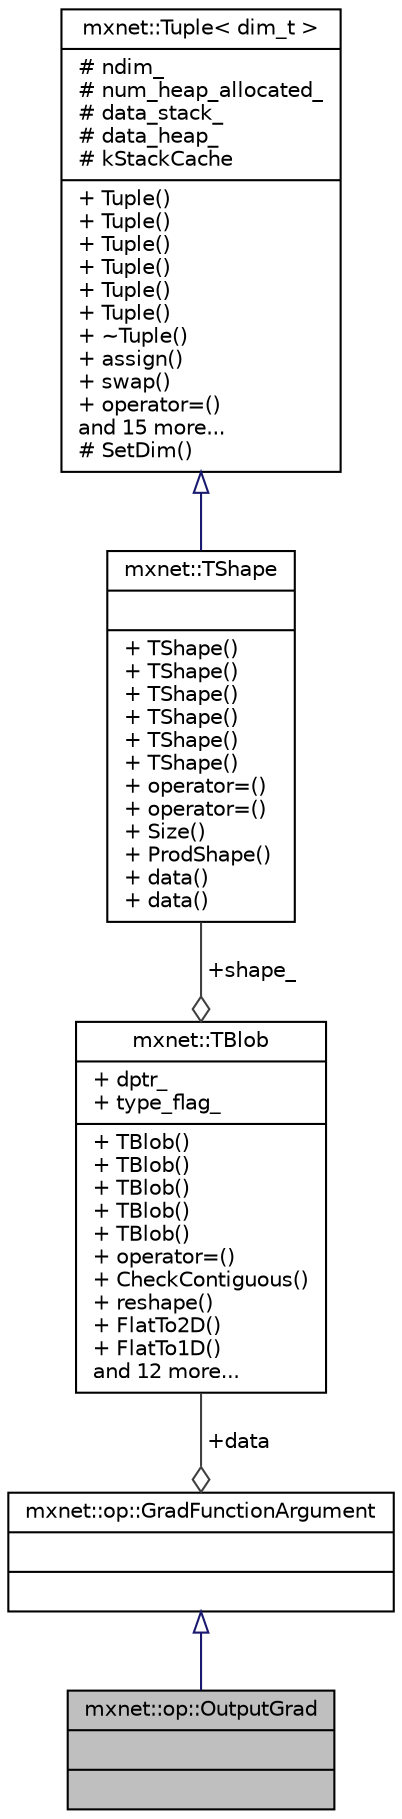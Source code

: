 digraph "mxnet::op::OutputGrad"
{
  edge [fontname="Helvetica",fontsize="10",labelfontname="Helvetica",labelfontsize="10"];
  node [fontname="Helvetica",fontsize="10",shape=record];
  Node1 [label="{mxnet::op::OutputGrad\n||}",height=0.2,width=0.4,color="black", fillcolor="grey75", style="filled", fontcolor="black"];
  Node2 -> Node1 [dir="back",color="midnightblue",fontsize="10",style="solid",arrowtail="onormal",fontname="Helvetica"];
  Node2 [label="{mxnet::op::GradFunctionArgument\n||}",height=0.2,width=0.4,color="black", fillcolor="white", style="filled",URL="$structmxnet_1_1op_1_1GradFunctionArgument.html",tooltip="super class of all gradient function argument "];
  Node3 -> Node2 [color="grey25",fontsize="10",style="solid",label=" +data" ,arrowhead="odiamond",fontname="Helvetica"];
  Node3 [label="{mxnet::TBlob\n|+ dptr_\l+ type_flag_\l|+ TBlob()\l+ TBlob()\l+ TBlob()\l+ TBlob()\l+ TBlob()\l+ operator=()\l+ CheckContiguous()\l+ reshape()\l+ FlatTo2D()\l+ FlatTo1D()\land 12 more...\l}",height=0.2,width=0.4,color="black", fillcolor="white", style="filled",URL="$classmxnet_1_1TBlob.html",tooltip="tensor blob class that can be used to hold tensor of any dimension, any device and any data type..."];
  Node4 -> Node3 [color="grey25",fontsize="10",style="solid",label=" +shape_" ,arrowhead="odiamond",fontname="Helvetica"];
  Node4 [label="{mxnet::TShape\n||+ TShape()\l+ TShape()\l+ TShape()\l+ TShape()\l+ TShape()\l+ TShape()\l+ operator=()\l+ operator=()\l+ Size()\l+ ProdShape()\l+ data()\l+ data()\l}",height=0.2,width=0.4,color="black", fillcolor="white", style="filled",URL="$classmxnet_1_1TShape.html",tooltip="A Shape class that is used to represent shape of each tensor. "];
  Node5 -> Node4 [dir="back",color="midnightblue",fontsize="10",style="solid",arrowtail="onormal",fontname="Helvetica"];
  Node5 [label="{mxnet::Tuple\< dim_t \>\n|# ndim_\l# num_heap_allocated_\l# data_stack_\l# data_heap_\l# kStackCache\l|+ Tuple()\l+ Tuple()\l+ Tuple()\l+ Tuple()\l+ Tuple()\l+ Tuple()\l+ ~Tuple()\l+ assign()\l+ swap()\l+ operator=()\land 15 more...\l# SetDim()\l}",height=0.2,width=0.4,color="black", fillcolor="white", style="filled",URL="$classmxnet_1_1Tuple.html"];
}
